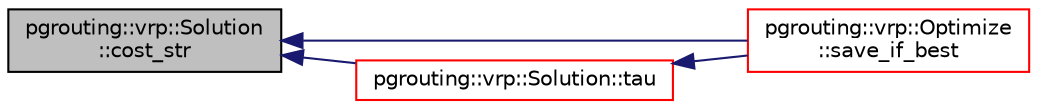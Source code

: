 digraph "pgrouting::vrp::Solution::cost_str"
{
  edge [fontname="Helvetica",fontsize="10",labelfontname="Helvetica",labelfontsize="10"];
  node [fontname="Helvetica",fontsize="10",shape=record];
  rankdir="LR";
  Node22 [label="pgrouting::vrp::Solution\l::cost_str",height=0.2,width=0.4,color="black", fillcolor="grey75", style="filled", fontcolor="black"];
  Node22 -> Node23 [dir="back",color="midnightblue",fontsize="10",style="solid",fontname="Helvetica"];
  Node23 [label="pgrouting::vrp::Optimize\l::save_if_best",height=0.2,width=0.4,color="red", fillcolor="white", style="filled",URL="$classpgrouting_1_1vrp_1_1Optimize.html#a566ff61efd9b90653451236317ffa16f"];
  Node22 -> Node31 [dir="back",color="midnightblue",fontsize="10",style="solid",fontname="Helvetica"];
  Node31 [label="pgrouting::vrp::Solution::tau",height=0.2,width=0.4,color="red", fillcolor="white", style="filled",URL="$classpgrouting_1_1vrp_1_1Solution.html#af57a4f8691ed496abe7e024e90c74492"];
  Node31 -> Node23 [dir="back",color="midnightblue",fontsize="10",style="solid",fontname="Helvetica"];
}
